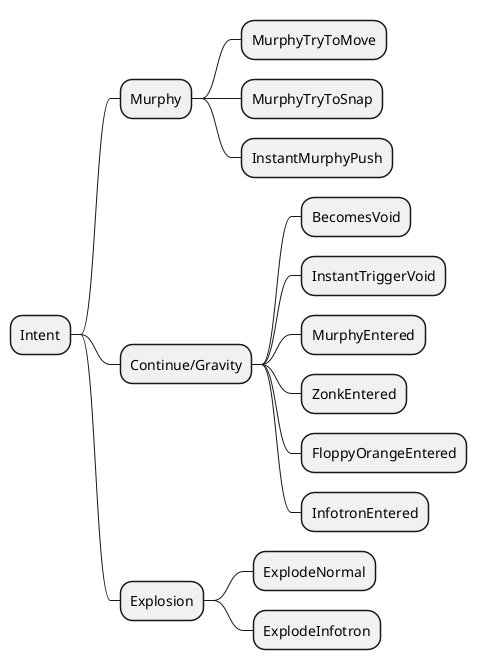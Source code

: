 @startmindmap
* Intent
** Murphy
*** MurphyTryToMove
*** MurphyTryToSnap
*** InstantMurphyPush
** Continue/Gravity
*** BecomesVoid
*** InstantTriggerVoid
*** MurphyEntered
*** ZonkEntered
*** FloppyOrangeEntered
*** InfotronEntered
** Explosion
*** ExplodeNormal
*** ExplodeInfotron
@endmindmap